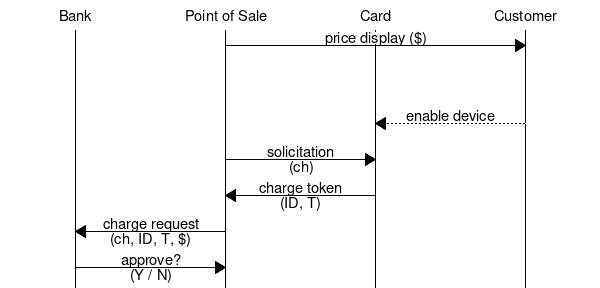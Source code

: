 # Newer CC Protocol
msc {
 arcgradient = 0;

 a [label="Bank"],b [label="Point of Sale"],c [label="Card"],d [label="Customer"];

 b=>d [label="price display ($)"];
 |||;
 |||;
 d>>c [label="enable device"];
 b=>c [label="solicitation\n(ch)"];
 c=>b [label="charge token\n(ID, T)"];
 b=>a [label="charge request\n(ch, ID, T, $)"];
 a=>b [label="approve?\n(Y / N)"];
}
